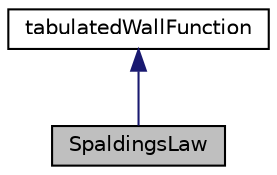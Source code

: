 digraph "SpaldingsLaw"
{
  bgcolor="transparent";
  edge [fontname="Helvetica",fontsize="10",labelfontname="Helvetica",labelfontsize="10"];
  node [fontname="Helvetica",fontsize="10",shape=record];
  Node1 [label="SpaldingsLaw",height=0.2,width=0.4,color="black", fillcolor="grey75", style="filled", fontcolor="black"];
  Node2 -> Node1 [dir="back",color="midnightblue",fontsize="10",style="solid",fontname="Helvetica"];
  Node2 [label="tabulatedWallFunction",height=0.2,width=0.4,color="black",URL="$a02555.html",tooltip="Base class for models that generate tabulated wall function data. "];
}
